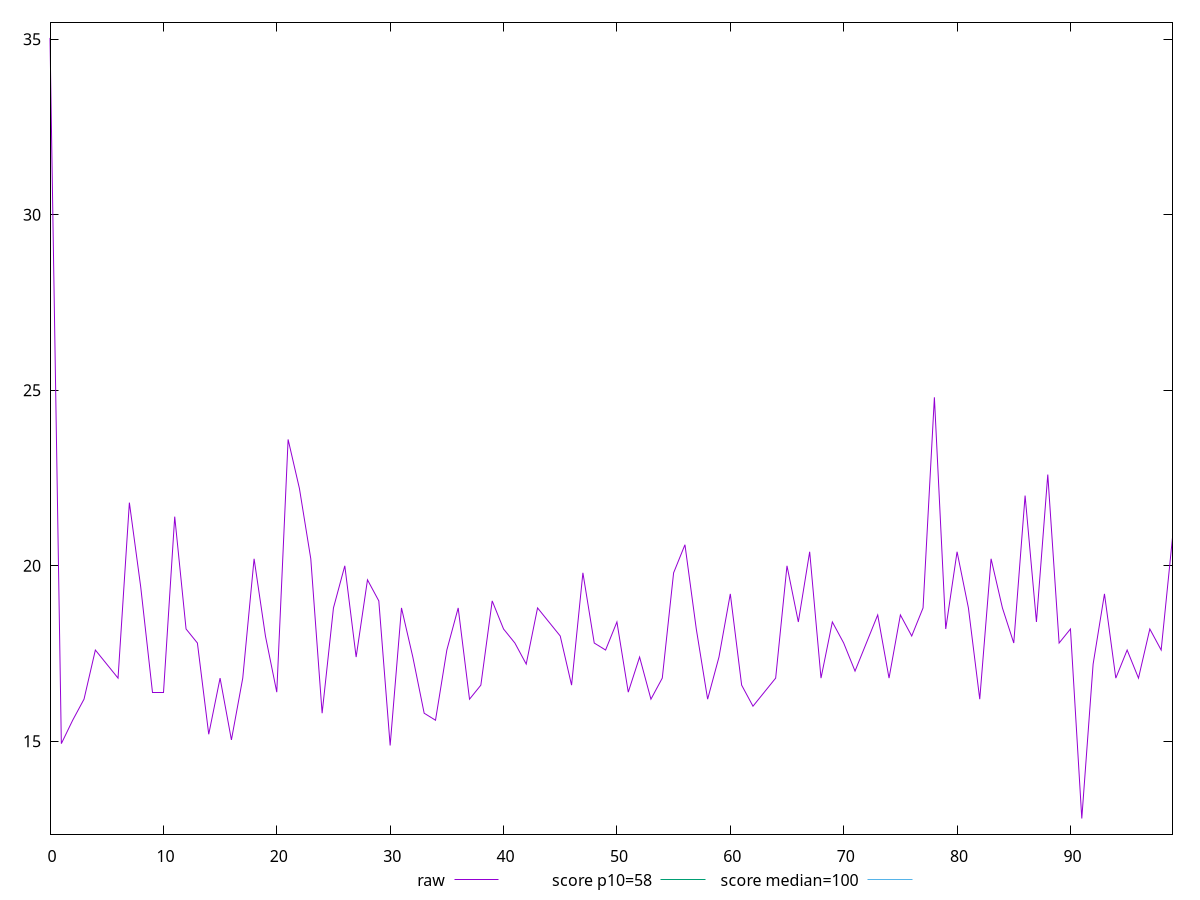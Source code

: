 reset

$raw <<EOF
0 35.04
1 14.933333333333335
2 15.600000000000001
3 16.20000000000018
4 17.6
5 17.2
6 16.8
7 21.8
8 19.400000000000002
9 16.400000000000002
10 16.400000000000183
11 21.400000000000002
12 18.2
13 17.800000000000182
14 15.200000000000001
15 16.79999999999982
16 15.040000000000001
17 16.8
18 20.200000000000003
19 18
20 16.400000000000002
21 23.6
22 22.200000000000003
23 20.200000000000003
24 15.8
25 18.8
26 20
27 17.400000000000002
28 19.6
29 19
30 14.880000000000003
31 18.8
32 17.400000000000002
33 15.8
34 15.600000000000001
35 17.6
36 18.8
37 16.2
38 16.6
39 19
40 18.2
41 17.8
42 17.2
43 18.8
44 18.400000000000002
45 18
46 16.599999999999817
47 19.8
48 17.79999999999982
49 17.6
50 18.400000000000002
51 16.400000000000002
52 17.400000000000002
53 16.2
54 16.8
55 19.800000000000182
56 20.6
57 18.2
58 16.2
59 17.400000000000002
60 19.200000000000003
61 16.6
62 16
63 16.400000000000002
64 16.8
65 20
66 18.400000000000002
67 20.400000000000002
68 16.8
69 18.400000000000002
70 17.8
71 17
72 17.8
73 18.6
74 16.8
75 18.6
76 18
77 18.8
78 24.8
79 18.2
80 20.400000000000002
81 18.8
82 16.2
83 20.200000000000003
84 18.8
85 17.8
86 22
87 18.400000000000002
88 22.6
89 17.8
90 18.2
91 12.8
92 17.2
93 19.200000000000003
94 16.8
95 17.6
96 16.8
97 18.2
98 17.6
99 20.8
EOF

set key outside below
set xrange [0:99]
set yrange [12.3552:35.4848]
set trange [12.3552:35.4848]
set terminal svg size 640, 500 enhanced background rgb 'white'
set output "reports/report_00030_2021-02-24T20-42-31.540Z/estimated-input-latency/samples/astro/raw/values.svg"

plot $raw title "raw" with line, \
     58 title "score p10=58", \
     100 title "score median=100"

reset
